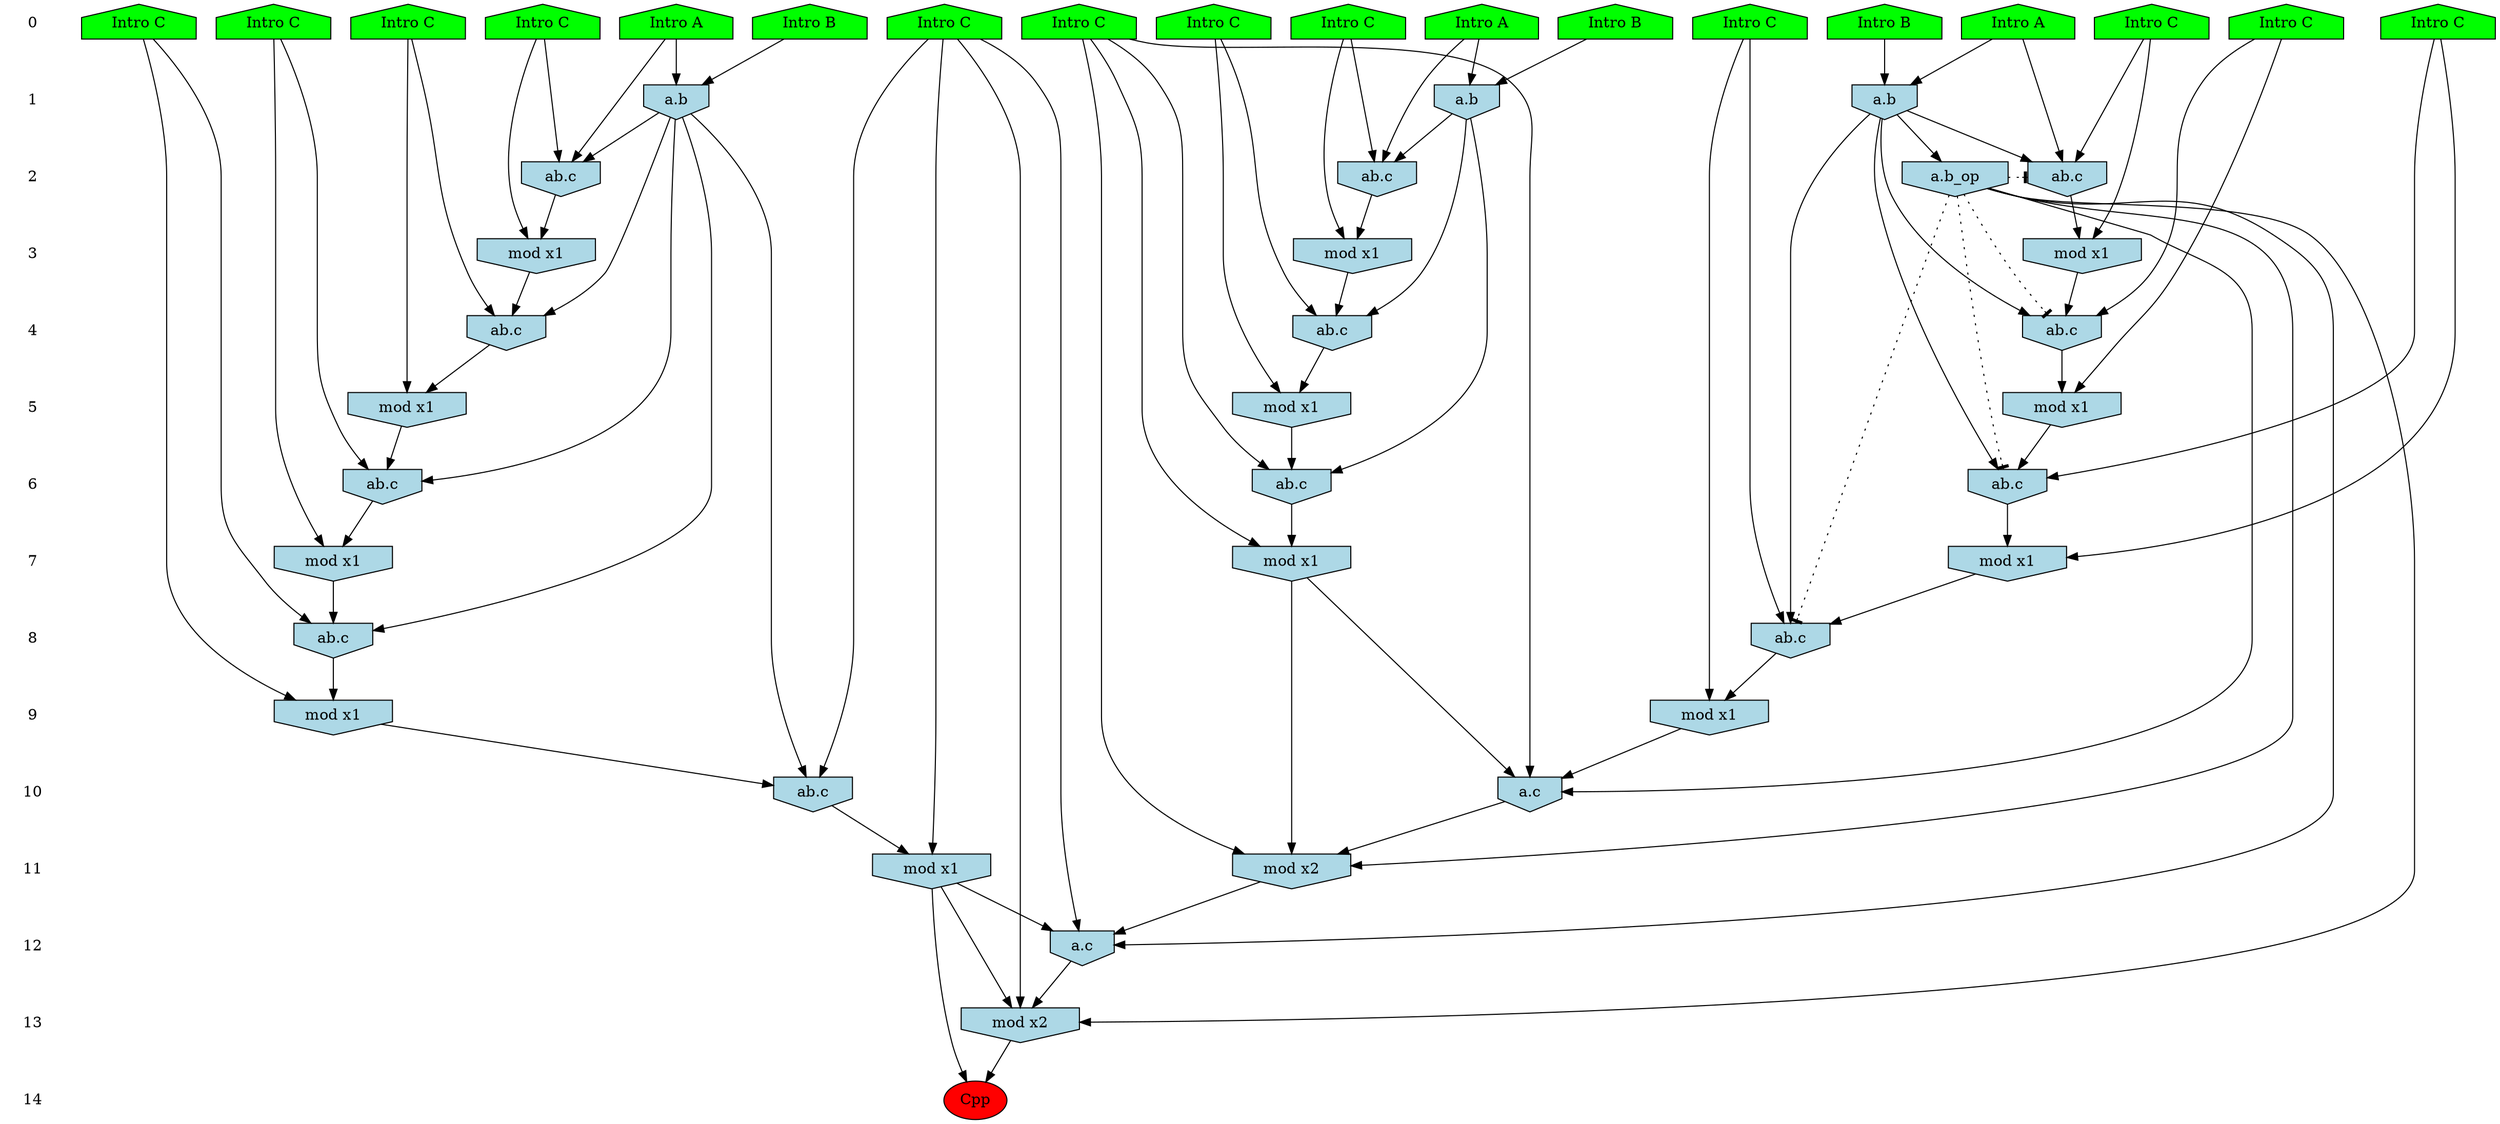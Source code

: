 /* Compression of 1 causal flows obtained in average at 1.461847E+01 t.u */
/* Compressed causal flows were: [2373] */
digraph G{
 ranksep=.5 ; 
{ rank = same ; "0" [shape=plaintext] ; node_1 [label ="Intro B", shape=house, style=filled, fillcolor=green] ;
node_2 [label ="Intro A", shape=house, style=filled, fillcolor=green] ;
node_3 [label ="Intro A", shape=house, style=filled, fillcolor=green] ;
node_4 [label ="Intro B", shape=house, style=filled, fillcolor=green] ;
node_5 [label ="Intro B", shape=house, style=filled, fillcolor=green] ;
node_6 [label ="Intro A", shape=house, style=filled, fillcolor=green] ;
node_7 [label ="Intro C", shape=house, style=filled, fillcolor=green] ;
node_8 [label ="Intro C", shape=house, style=filled, fillcolor=green] ;
node_9 [label ="Intro C", shape=house, style=filled, fillcolor=green] ;
node_10 [label ="Intro C", shape=house, style=filled, fillcolor=green] ;
node_11 [label ="Intro C", shape=house, style=filled, fillcolor=green] ;
node_12 [label ="Intro C", shape=house, style=filled, fillcolor=green] ;
node_13 [label ="Intro C", shape=house, style=filled, fillcolor=green] ;
node_14 [label ="Intro C", shape=house, style=filled, fillcolor=green] ;
node_15 [label ="Intro C", shape=house, style=filled, fillcolor=green] ;
node_16 [label ="Intro C", shape=house, style=filled, fillcolor=green] ;
node_17 [label ="Intro C", shape=house, style=filled, fillcolor=green] ;
node_18 [label ="Intro C", shape=house, style=filled, fillcolor=green] ;
}
{ rank = same ; "1" [shape=plaintext] ; node_19 [label="a.b", shape=invhouse, style=filled, fillcolor = lightblue] ;
node_21 [label="a.b", shape=invhouse, style=filled, fillcolor = lightblue] ;
node_22 [label="a.b", shape=invhouse, style=filled, fillcolor = lightblue] ;
}
{ rank = same ; "2" [shape=plaintext] ; node_20 [label="ab.c", shape=invhouse, style=filled, fillcolor = lightblue] ;
node_23 [label="ab.c", shape=invhouse, style=filled, fillcolor = lightblue] ;
node_28 [label="ab.c", shape=invhouse, style=filled, fillcolor = lightblue] ;
node_36 [label="a.b_op", shape=invhouse, style=filled, fillcolor = lightblue] ;
}
{ rank = same ; "3" [shape=plaintext] ; node_24 [label="mod x1", shape=invhouse, style=filled, fillcolor = lightblue] ;
node_25 [label="mod x1", shape=invhouse, style=filled, fillcolor = lightblue] ;
node_29 [label="mod x1", shape=invhouse, style=filled, fillcolor = lightblue] ;
}
{ rank = same ; "4" [shape=plaintext] ; node_26 [label="ab.c", shape=invhouse, style=filled, fillcolor = lightblue] ;
node_30 [label="ab.c", shape=invhouse, style=filled, fillcolor = lightblue] ;
node_37 [label="ab.c", shape=invhouse, style=filled, fillcolor = lightblue] ;
}
{ rank = same ; "5" [shape=plaintext] ; node_27 [label="mod x1", shape=invhouse, style=filled, fillcolor = lightblue] ;
node_33 [label="mod x1", shape=invhouse, style=filled, fillcolor = lightblue] ;
node_38 [label="mod x1", shape=invhouse, style=filled, fillcolor = lightblue] ;
}
{ rank = same ; "6" [shape=plaintext] ; node_31 [label="ab.c", shape=invhouse, style=filled, fillcolor = lightblue] ;
node_39 [label="ab.c", shape=invhouse, style=filled, fillcolor = lightblue] ;
node_40 [label="ab.c", shape=invhouse, style=filled, fillcolor = lightblue] ;
}
{ rank = same ; "7" [shape=plaintext] ; node_32 [label="mod x1", shape=invhouse, style=filled, fillcolor = lightblue] ;
node_41 [label="mod x1", shape=invhouse, style=filled, fillcolor = lightblue] ;
node_43 [label="mod x1", shape=invhouse, style=filled, fillcolor = lightblue] ;
}
{ rank = same ; "8" [shape=plaintext] ; node_34 [label="ab.c", shape=invhouse, style=filled, fillcolor = lightblue] ;
node_44 [label="ab.c", shape=invhouse, style=filled, fillcolor = lightblue] ;
}
{ rank = same ; "9" [shape=plaintext] ; node_35 [label="mod x1", shape=invhouse, style=filled, fillcolor = lightblue] ;
node_46 [label="mod x1", shape=invhouse, style=filled, fillcolor = lightblue] ;
}
{ rank = same ; "10" [shape=plaintext] ; node_42 [label="a.c", shape=invhouse, style=filled, fillcolor = lightblue] ;
node_47 [label="ab.c", shape=invhouse, style=filled, fillcolor = lightblue] ;
}
{ rank = same ; "11" [shape=plaintext] ; node_45 [label="mod x2", shape=invhouse, style=filled, fillcolor = lightblue] ;
node_48 [label="mod x1", shape=invhouse, style=filled, fillcolor = lightblue] ;
}
{ rank = same ; "12" [shape=plaintext] ; node_49 [label="a.c", shape=invhouse, style=filled, fillcolor = lightblue] ;
}
{ rank = same ; "13" [shape=plaintext] ; node_50 [label="mod x2", shape=invhouse, style=filled, fillcolor = lightblue] ;
}
{ rank = same ; "14" [shape=plaintext] ; node_51 [label ="Cpp", style=filled, fillcolor=red] ;
}
"0" -> "1" [style="invis"]; 
"1" -> "2" [style="invis"]; 
"2" -> "3" [style="invis"]; 
"3" -> "4" [style="invis"]; 
"4" -> "5" [style="invis"]; 
"5" -> "6" [style="invis"]; 
"6" -> "7" [style="invis"]; 
"7" -> "8" [style="invis"]; 
"8" -> "9" [style="invis"]; 
"9" -> "10" [style="invis"]; 
"10" -> "11" [style="invis"]; 
"11" -> "12" [style="invis"]; 
"12" -> "13" [style="invis"]; 
"13" -> "14" [style="invis"]; 
node_5 -> node_19
node_6 -> node_19
node_6 -> node_20
node_18 -> node_20
node_19 -> node_20
node_3 -> node_21
node_4 -> node_21
node_1 -> node_22
node_2 -> node_22
node_3 -> node_23
node_17 -> node_23
node_21 -> node_23
node_18 -> node_24
node_20 -> node_24
node_17 -> node_25
node_23 -> node_25
node_10 -> node_26
node_21 -> node_26
node_25 -> node_26
node_10 -> node_27
node_26 -> node_27
node_2 -> node_28
node_16 -> node_28
node_22 -> node_28
node_16 -> node_29
node_28 -> node_29
node_9 -> node_30
node_22 -> node_30
node_29 -> node_30
node_15 -> node_31
node_21 -> node_31
node_27 -> node_31
node_15 -> node_32
node_31 -> node_32
node_9 -> node_33
node_30 -> node_33
node_13 -> node_34
node_21 -> node_34
node_32 -> node_34
node_13 -> node_35
node_34 -> node_35
node_21 -> node_36
node_8 -> node_37
node_19 -> node_37
node_24 -> node_37
node_8 -> node_38
node_37 -> node_38
node_7 -> node_39
node_19 -> node_39
node_38 -> node_39
node_14 -> node_40
node_22 -> node_40
node_33 -> node_40
node_7 -> node_41
node_39 -> node_41
node_7 -> node_42
node_35 -> node_42
node_36 -> node_42
node_41 -> node_42
node_14 -> node_43
node_40 -> node_43
node_12 -> node_44
node_22 -> node_44
node_43 -> node_44
node_7 -> node_45
node_36 -> node_45
node_41 -> node_45
node_42 -> node_45
node_12 -> node_46
node_44 -> node_46
node_11 -> node_47
node_22 -> node_47
node_46 -> node_47
node_11 -> node_48
node_47 -> node_48
node_11 -> node_49
node_36 -> node_49
node_45 -> node_49
node_48 -> node_49
node_11 -> node_50
node_36 -> node_50
node_48 -> node_50
node_49 -> node_50
node_48 -> node_51
node_50 -> node_51
node_36 -> node_34 [style=dotted, arrowhead = tee] 
node_36 -> node_31 [style=dotted, arrowhead = tee] 
node_36 -> node_26 [style=dotted, arrowhead = tee] 
node_36 -> node_23 [style=dotted, arrowhead = tee] 
}
/*
 Dot generation time: 0.001358
*/
